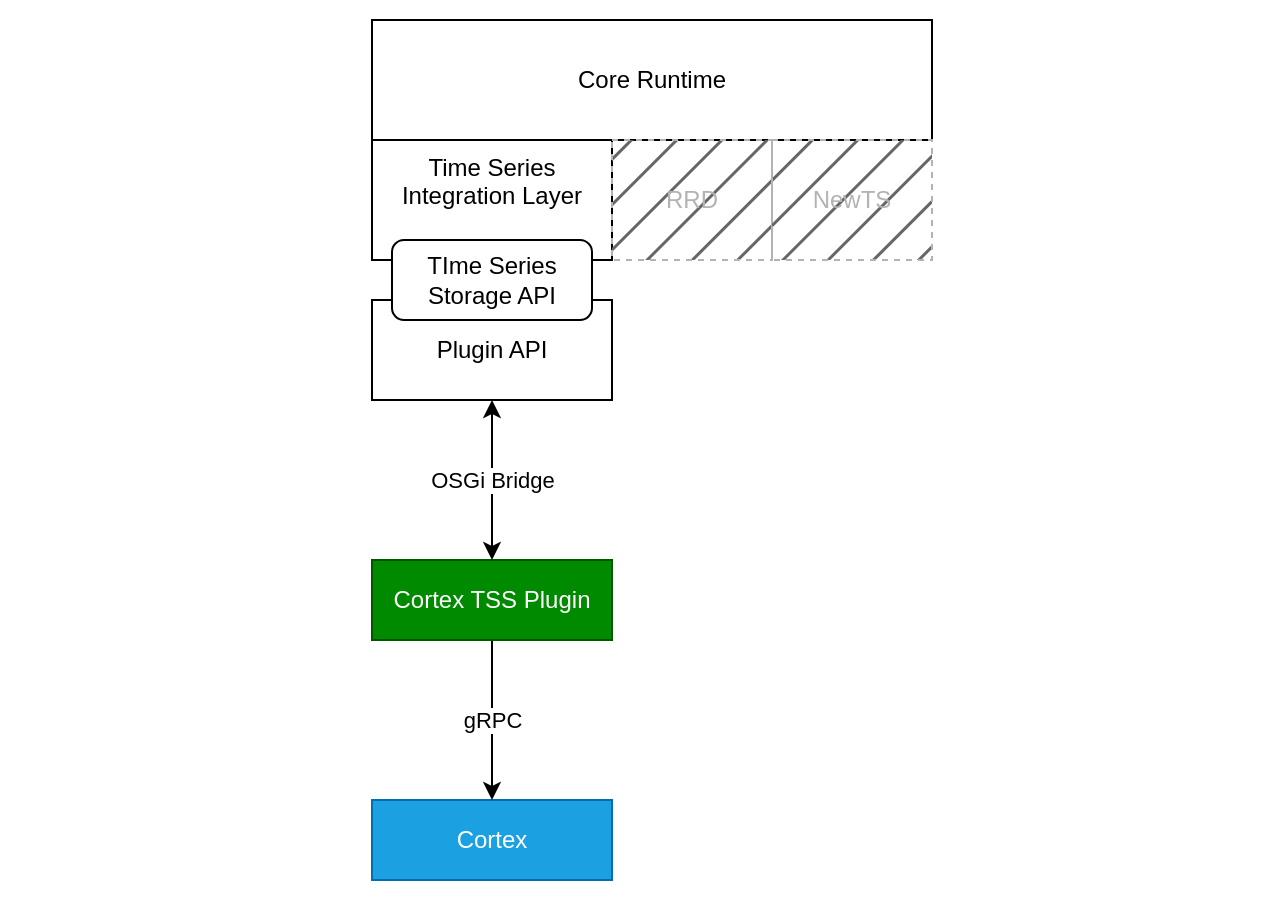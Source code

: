<mxfile version="24.7.17">
  <diagram name="Page-1" id="OzAVtfHw2js81c0xh0Ia">
    <mxGraphModel dx="762" dy="1685" grid="1" gridSize="10" guides="1" tooltips="1" connect="1" arrows="1" fold="1" page="1" pageScale="1" pageWidth="827" pageHeight="1169" math="0" shadow="0">
      <root>
        <mxCell id="0" />
        <mxCell id="1" parent="0" />
        <mxCell id="TkkJ8icO7UItQ4wV6S-k-13" value="" style="rounded=0;whiteSpace=wrap;html=1;strokeColor=none;" vertex="1" parent="1">
          <mxGeometry x="94" y="-40" width="640" height="450" as="geometry" />
        </mxCell>
        <mxCell id="TkkJ8icO7UItQ4wV6S-k-1" value="Cortex" style="rounded=0;whiteSpace=wrap;html=1;fillColor=#1ba1e2;fontColor=#ffffff;strokeColor=#006EAF;" vertex="1" parent="1">
          <mxGeometry x="280" y="360" width="120" height="40" as="geometry" />
        </mxCell>
        <mxCell id="TkkJ8icO7UItQ4wV6S-k-3" value="gRPC" style="edgeStyle=orthogonalEdgeStyle;rounded=0;orthogonalLoop=1;jettySize=auto;html=1;entryX=0.5;entryY=0;entryDx=0;entryDy=0;" edge="1" parent="1" source="TkkJ8icO7UItQ4wV6S-k-2" target="TkkJ8icO7UItQ4wV6S-k-1">
          <mxGeometry relative="1" as="geometry">
            <Array as="points">
              <mxPoint x="340" y="320" />
              <mxPoint x="340" y="320" />
            </Array>
            <mxPoint as="offset" />
          </mxGeometry>
        </mxCell>
        <mxCell id="TkkJ8icO7UItQ4wV6S-k-2" value="Cortex TSS Plugin" style="rounded=0;whiteSpace=wrap;html=1;fillColor=#008a00;fontColor=#ffffff;strokeColor=#005700;" vertex="1" parent="1">
          <mxGeometry x="280" y="240" width="120" height="40" as="geometry" />
        </mxCell>
        <mxCell id="TkkJ8icO7UItQ4wV6S-k-5" style="edgeStyle=orthogonalEdgeStyle;rounded=0;orthogonalLoop=1;jettySize=auto;html=1;entryX=0.5;entryY=0;entryDx=0;entryDy=0;startArrow=classic;startFill=1;" edge="1" parent="1" source="TkkJ8icO7UItQ4wV6S-k-4" target="TkkJ8icO7UItQ4wV6S-k-2">
          <mxGeometry relative="1" as="geometry" />
        </mxCell>
        <mxCell id="TkkJ8icO7UItQ4wV6S-k-6" value="OSGi Bridge" style="edgeLabel;html=1;align=center;verticalAlign=middle;resizable=0;points=[];" vertex="1" connectable="0" parent="TkkJ8icO7UItQ4wV6S-k-5">
          <mxGeometry x="-0.175" y="1" relative="1" as="geometry">
            <mxPoint x="-1" y="7" as="offset" />
          </mxGeometry>
        </mxCell>
        <mxCell id="TkkJ8icO7UItQ4wV6S-k-4" value="Plugin API" style="rounded=0;whiteSpace=wrap;html=1;align=center;verticalAlign=middle;" vertex="1" parent="1">
          <mxGeometry x="280" y="110" width="120" height="50" as="geometry" />
        </mxCell>
        <mxCell id="TkkJ8icO7UItQ4wV6S-k-9" value="Time Series Integration Layer" style="rounded=0;whiteSpace=wrap;html=1;verticalAlign=top;" vertex="1" parent="1">
          <mxGeometry x="280" y="30" width="120" height="60" as="geometry" />
        </mxCell>
        <mxCell id="TkkJ8icO7UItQ4wV6S-k-7" value="TIme Series Storage API" style="rounded=1;whiteSpace=wrap;html=1;align=center;" vertex="1" parent="1">
          <mxGeometry x="290" y="80" width="100" height="40" as="geometry" />
        </mxCell>
        <mxCell id="TkkJ8icO7UItQ4wV6S-k-10" value="Core Runtime" style="rounded=0;whiteSpace=wrap;html=1;verticalAlign=middle;" vertex="1" parent="1">
          <mxGeometry x="280" y="-30" width="280" height="60" as="geometry" />
        </mxCell>
        <mxCell id="TkkJ8icO7UItQ4wV6S-k-11" value="RRD" style="rounded=0;whiteSpace=wrap;html=1;verticalAlign=middle;dashed=1;strokeColor=#B3B3B3;fontColor=#B3B3B3;fillStyle=hatch;fillColor=#666666;" vertex="1" parent="1">
          <mxGeometry x="400" y="30" width="80" height="60" as="geometry" />
        </mxCell>
        <mxCell id="TkkJ8icO7UItQ4wV6S-k-12" value="NewTS" style="rounded=0;whiteSpace=wrap;html=1;verticalAlign=middle;dashed=1;strokeColor=#B3B3B3;fontColor=#B3B3B3;fillStyle=hatch;fillColor=#666666;" vertex="1" parent="1">
          <mxGeometry x="480" y="30" width="80" height="60" as="geometry" />
        </mxCell>
      </root>
    </mxGraphModel>
  </diagram>
</mxfile>
